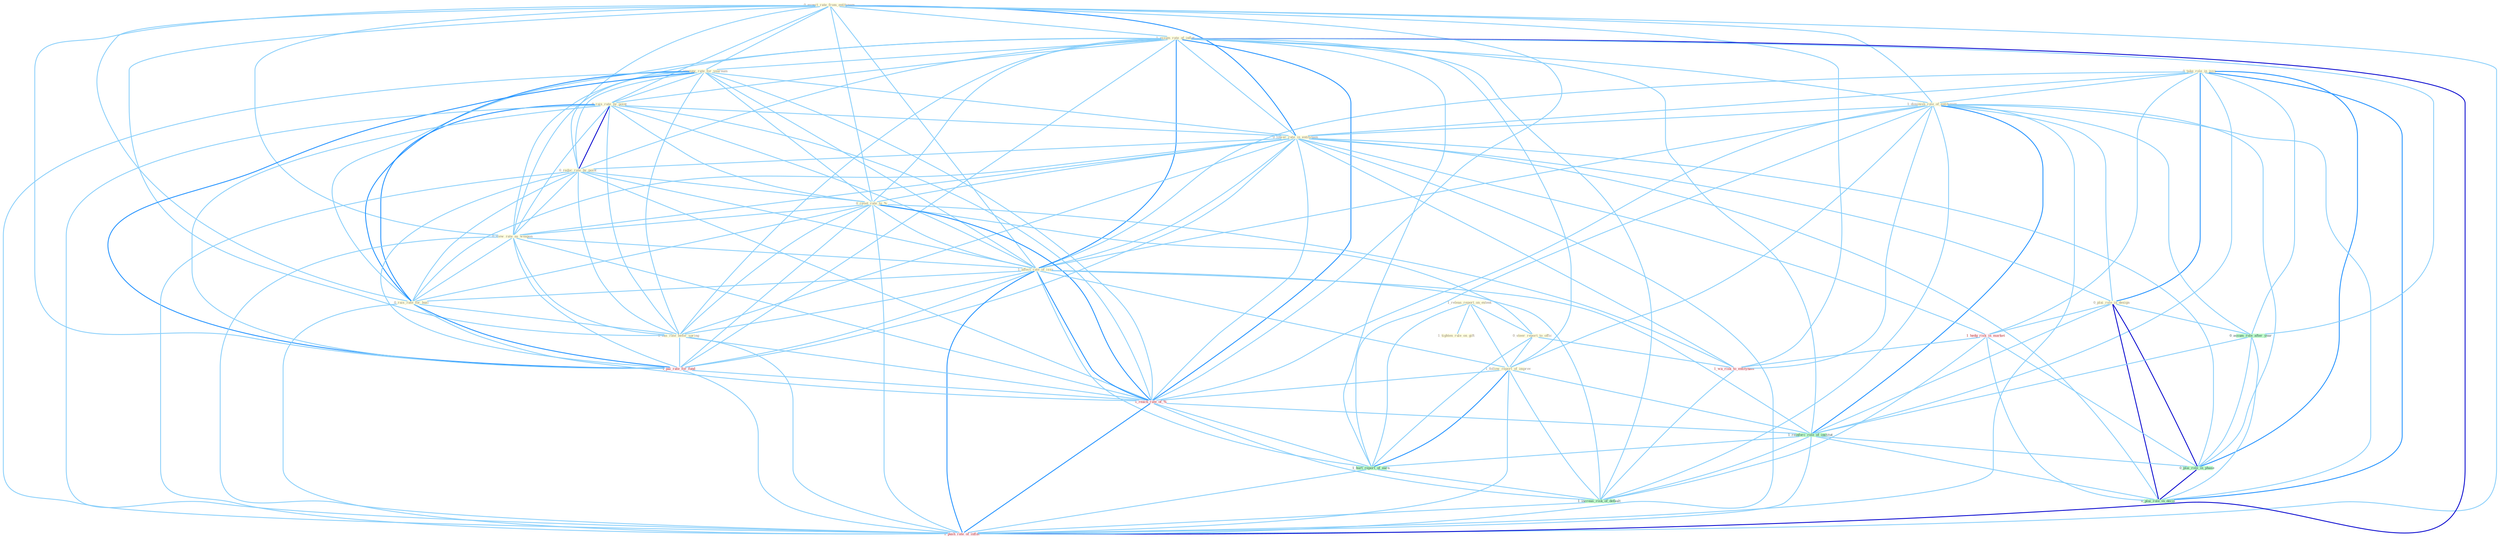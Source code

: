 Graph G{ 
    node
    [shape=polygon,style=filled,width=.5,height=.06,color="#BDFCC9",fixedsize=true,fontsize=4,
    fontcolor="#2f4f4f"];
    {node
    [color="#ffffe0", fontcolor="#8b7d6b"] "0_expect_rate_from_entitynam " "0_take_role_in_issu " "1_assum_rate_of_inflat " "1_announc_rate_for_yearnum " "0_rais_rate_by_point " "1_diminish_role_of_entitynam " "0_lower_rate_in_entitynam " "0_reduc_rate_by_point " "1_releas_report_on_extent " "0_reset_rate_to_% " "0_view_rate_as_weapon " "1_tighten_rule_on_gift " "1_affect_rate_of_issu " "0_steer_report_to_offic " "1_follow_report_of_improv " "0_rais_rate_for_busi " "0_eas_rate_befor_spring " "0_plai_role_in_design "}
{node [color="#fff0f5", fontcolor="#b22222"] "1_hedg_risk_in_market " "1_pai_rate_for_fund " "1_reach_rate_of_% " "1_wa_risk_to_entitynam " "1_push_rate_of_inflat "}
edge [color="#B0E2FF"];

	"0_expect_rate_from_entitynam " -- "1_assum_rate_of_inflat " [w="1", color="#87cefa" ];
	"0_expect_rate_from_entitynam " -- "1_announc_rate_for_yearnum " [w="1", color="#87cefa" ];
	"0_expect_rate_from_entitynam " -- "0_rais_rate_by_point " [w="1", color="#87cefa" ];
	"0_expect_rate_from_entitynam " -- "1_diminish_role_of_entitynam " [w="1", color="#87cefa" ];
	"0_expect_rate_from_entitynam " -- "0_lower_rate_in_entitynam " [w="2", color="#1e90ff" , len=0.8];
	"0_expect_rate_from_entitynam " -- "0_reduc_rate_by_point " [w="1", color="#87cefa" ];
	"0_expect_rate_from_entitynam " -- "0_reset_rate_to_% " [w="1", color="#87cefa" ];
	"0_expect_rate_from_entitynam " -- "0_view_rate_as_weapon " [w="1", color="#87cefa" ];
	"0_expect_rate_from_entitynam " -- "1_affect_rate_of_issu " [w="1", color="#87cefa" ];
	"0_expect_rate_from_entitynam " -- "0_rais_rate_for_busi " [w="1", color="#87cefa" ];
	"0_expect_rate_from_entitynam " -- "0_eas_rate_befor_spring " [w="1", color="#87cefa" ];
	"0_expect_rate_from_entitynam " -- "1_pai_rate_for_fund " [w="1", color="#87cefa" ];
	"0_expect_rate_from_entitynam " -- "1_reach_rate_of_% " [w="1", color="#87cefa" ];
	"0_expect_rate_from_entitynam " -- "1_wa_risk_to_entitynam " [w="1", color="#87cefa" ];
	"0_expect_rate_from_entitynam " -- "1_push_rate_of_inflat " [w="1", color="#87cefa" ];
	"0_take_role_in_issu " -- "1_diminish_role_of_entitynam " [w="1", color="#87cefa" ];
	"0_take_role_in_issu " -- "0_lower_rate_in_entitynam " [w="1", color="#87cefa" ];
	"0_take_role_in_issu " -- "1_affect_rate_of_issu " [w="1", color="#87cefa" ];
	"0_take_role_in_issu " -- "0_plai_role_in_design " [w="2", color="#1e90ff" , len=0.8];
	"0_take_role_in_issu " -- "0_assum_role_after_year " [w="1", color="#87cefa" ];
	"0_take_role_in_issu " -- "1_hedg_risk_in_market " [w="1", color="#87cefa" ];
	"0_take_role_in_issu " -- "1_reinforc_role_of_institut " [w="1", color="#87cefa" ];
	"0_take_role_in_issu " -- "0_plai_role_in_phase " [w="2", color="#1e90ff" , len=0.8];
	"0_take_role_in_issu " -- "0_plai_role_in_decis " [w="2", color="#1e90ff" , len=0.8];
	"1_assum_rate_of_inflat " -- "1_announc_rate_for_yearnum " [w="1", color="#87cefa" ];
	"1_assum_rate_of_inflat " -- "0_rais_rate_by_point " [w="1", color="#87cefa" ];
	"1_assum_rate_of_inflat " -- "1_diminish_role_of_entitynam " [w="1", color="#87cefa" ];
	"1_assum_rate_of_inflat " -- "0_lower_rate_in_entitynam " [w="1", color="#87cefa" ];
	"1_assum_rate_of_inflat " -- "0_reduc_rate_by_point " [w="1", color="#87cefa" ];
	"1_assum_rate_of_inflat " -- "0_reset_rate_to_% " [w="1", color="#87cefa" ];
	"1_assum_rate_of_inflat " -- "0_view_rate_as_weapon " [w="1", color="#87cefa" ];
	"1_assum_rate_of_inflat " -- "1_affect_rate_of_issu " [w="2", color="#1e90ff" , len=0.8];
	"1_assum_rate_of_inflat " -- "1_follow_report_of_improv " [w="1", color="#87cefa" ];
	"1_assum_rate_of_inflat " -- "0_rais_rate_for_busi " [w="1", color="#87cefa" ];
	"1_assum_rate_of_inflat " -- "0_eas_rate_befor_spring " [w="1", color="#87cefa" ];
	"1_assum_rate_of_inflat " -- "0_assum_role_after_year " [w="1", color="#87cefa" ];
	"1_assum_rate_of_inflat " -- "1_pai_rate_for_fund " [w="1", color="#87cefa" ];
	"1_assum_rate_of_inflat " -- "1_reach_rate_of_% " [w="2", color="#1e90ff" , len=0.8];
	"1_assum_rate_of_inflat " -- "1_reinforc_role_of_institut " [w="1", color="#87cefa" ];
	"1_assum_rate_of_inflat " -- "1_hurt_report_of_earn " [w="1", color="#87cefa" ];
	"1_assum_rate_of_inflat " -- "1_increas_risk_of_default " [w="1", color="#87cefa" ];
	"1_assum_rate_of_inflat " -- "1_push_rate_of_inflat " [w="3", color="#0000cd" , len=0.6];
	"1_announc_rate_for_yearnum " -- "0_rais_rate_by_point " [w="1", color="#87cefa" ];
	"1_announc_rate_for_yearnum " -- "0_lower_rate_in_entitynam " [w="1", color="#87cefa" ];
	"1_announc_rate_for_yearnum " -- "0_reduc_rate_by_point " [w="1", color="#87cefa" ];
	"1_announc_rate_for_yearnum " -- "0_reset_rate_to_% " [w="1", color="#87cefa" ];
	"1_announc_rate_for_yearnum " -- "0_view_rate_as_weapon " [w="1", color="#87cefa" ];
	"1_announc_rate_for_yearnum " -- "1_affect_rate_of_issu " [w="1", color="#87cefa" ];
	"1_announc_rate_for_yearnum " -- "0_rais_rate_for_busi " [w="2", color="#1e90ff" , len=0.8];
	"1_announc_rate_for_yearnum " -- "0_eas_rate_befor_spring " [w="1", color="#87cefa" ];
	"1_announc_rate_for_yearnum " -- "1_pai_rate_for_fund " [w="2", color="#1e90ff" , len=0.8];
	"1_announc_rate_for_yearnum " -- "1_reach_rate_of_% " [w="1", color="#87cefa" ];
	"1_announc_rate_for_yearnum " -- "1_push_rate_of_inflat " [w="1", color="#87cefa" ];
	"0_rais_rate_by_point " -- "0_lower_rate_in_entitynam " [w="1", color="#87cefa" ];
	"0_rais_rate_by_point " -- "0_reduc_rate_by_point " [w="3", color="#0000cd" , len=0.6];
	"0_rais_rate_by_point " -- "0_reset_rate_to_% " [w="1", color="#87cefa" ];
	"0_rais_rate_by_point " -- "0_view_rate_as_weapon " [w="1", color="#87cefa" ];
	"0_rais_rate_by_point " -- "1_affect_rate_of_issu " [w="1", color="#87cefa" ];
	"0_rais_rate_by_point " -- "0_rais_rate_for_busi " [w="2", color="#1e90ff" , len=0.8];
	"0_rais_rate_by_point " -- "0_eas_rate_befor_spring " [w="1", color="#87cefa" ];
	"0_rais_rate_by_point " -- "1_pai_rate_for_fund " [w="1", color="#87cefa" ];
	"0_rais_rate_by_point " -- "1_reach_rate_of_% " [w="1", color="#87cefa" ];
	"0_rais_rate_by_point " -- "1_push_rate_of_inflat " [w="1", color="#87cefa" ];
	"1_diminish_role_of_entitynam " -- "0_lower_rate_in_entitynam " [w="1", color="#87cefa" ];
	"1_diminish_role_of_entitynam " -- "1_affect_rate_of_issu " [w="1", color="#87cefa" ];
	"1_diminish_role_of_entitynam " -- "1_follow_report_of_improv " [w="1", color="#87cefa" ];
	"1_diminish_role_of_entitynam " -- "0_plai_role_in_design " [w="1", color="#87cefa" ];
	"1_diminish_role_of_entitynam " -- "0_assum_role_after_year " [w="1", color="#87cefa" ];
	"1_diminish_role_of_entitynam " -- "1_reach_rate_of_% " [w="1", color="#87cefa" ];
	"1_diminish_role_of_entitynam " -- "1_reinforc_role_of_institut " [w="2", color="#1e90ff" , len=0.8];
	"1_diminish_role_of_entitynam " -- "1_wa_risk_to_entitynam " [w="1", color="#87cefa" ];
	"1_diminish_role_of_entitynam " -- "0_plai_role_in_phase " [w="1", color="#87cefa" ];
	"1_diminish_role_of_entitynam " -- "1_hurt_report_of_earn " [w="1", color="#87cefa" ];
	"1_diminish_role_of_entitynam " -- "1_increas_risk_of_default " [w="1", color="#87cefa" ];
	"1_diminish_role_of_entitynam " -- "0_plai_role_in_decis " [w="1", color="#87cefa" ];
	"1_diminish_role_of_entitynam " -- "1_push_rate_of_inflat " [w="1", color="#87cefa" ];
	"0_lower_rate_in_entitynam " -- "0_reduc_rate_by_point " [w="1", color="#87cefa" ];
	"0_lower_rate_in_entitynam " -- "0_reset_rate_to_% " [w="1", color="#87cefa" ];
	"0_lower_rate_in_entitynam " -- "0_view_rate_as_weapon " [w="1", color="#87cefa" ];
	"0_lower_rate_in_entitynam " -- "1_affect_rate_of_issu " [w="1", color="#87cefa" ];
	"0_lower_rate_in_entitynam " -- "0_rais_rate_for_busi " [w="1", color="#87cefa" ];
	"0_lower_rate_in_entitynam " -- "0_eas_rate_befor_spring " [w="1", color="#87cefa" ];
	"0_lower_rate_in_entitynam " -- "0_plai_role_in_design " [w="1", color="#87cefa" ];
	"0_lower_rate_in_entitynam " -- "1_hedg_risk_in_market " [w="1", color="#87cefa" ];
	"0_lower_rate_in_entitynam " -- "1_pai_rate_for_fund " [w="1", color="#87cefa" ];
	"0_lower_rate_in_entitynam " -- "1_reach_rate_of_% " [w="1", color="#87cefa" ];
	"0_lower_rate_in_entitynam " -- "1_wa_risk_to_entitynam " [w="1", color="#87cefa" ];
	"0_lower_rate_in_entitynam " -- "0_plai_role_in_phase " [w="1", color="#87cefa" ];
	"0_lower_rate_in_entitynam " -- "0_plai_role_in_decis " [w="1", color="#87cefa" ];
	"0_lower_rate_in_entitynam " -- "1_push_rate_of_inflat " [w="1", color="#87cefa" ];
	"0_reduc_rate_by_point " -- "0_reset_rate_to_% " [w="1", color="#87cefa" ];
	"0_reduc_rate_by_point " -- "0_view_rate_as_weapon " [w="1", color="#87cefa" ];
	"0_reduc_rate_by_point " -- "1_affect_rate_of_issu " [w="1", color="#87cefa" ];
	"0_reduc_rate_by_point " -- "0_rais_rate_for_busi " [w="1", color="#87cefa" ];
	"0_reduc_rate_by_point " -- "0_eas_rate_befor_spring " [w="1", color="#87cefa" ];
	"0_reduc_rate_by_point " -- "1_pai_rate_for_fund " [w="1", color="#87cefa" ];
	"0_reduc_rate_by_point " -- "1_reach_rate_of_% " [w="1", color="#87cefa" ];
	"0_reduc_rate_by_point " -- "1_push_rate_of_inflat " [w="1", color="#87cefa" ];
	"1_releas_report_on_extent " -- "1_tighten_rule_on_gift " [w="1", color="#87cefa" ];
	"1_releas_report_on_extent " -- "0_steer_report_to_offic " [w="1", color="#87cefa" ];
	"1_releas_report_on_extent " -- "1_follow_report_of_improv " [w="1", color="#87cefa" ];
	"1_releas_report_on_extent " -- "1_hurt_report_of_earn " [w="1", color="#87cefa" ];
	"0_reset_rate_to_% " -- "0_view_rate_as_weapon " [w="1", color="#87cefa" ];
	"0_reset_rate_to_% " -- "1_affect_rate_of_issu " [w="1", color="#87cefa" ];
	"0_reset_rate_to_% " -- "0_steer_report_to_offic " [w="1", color="#87cefa" ];
	"0_reset_rate_to_% " -- "0_rais_rate_for_busi " [w="1", color="#87cefa" ];
	"0_reset_rate_to_% " -- "0_eas_rate_befor_spring " [w="1", color="#87cefa" ];
	"0_reset_rate_to_% " -- "1_pai_rate_for_fund " [w="1", color="#87cefa" ];
	"0_reset_rate_to_% " -- "1_reach_rate_of_% " [w="2", color="#1e90ff" , len=0.8];
	"0_reset_rate_to_% " -- "1_wa_risk_to_entitynam " [w="1", color="#87cefa" ];
	"0_reset_rate_to_% " -- "1_push_rate_of_inflat " [w="1", color="#87cefa" ];
	"0_view_rate_as_weapon " -- "1_affect_rate_of_issu " [w="1", color="#87cefa" ];
	"0_view_rate_as_weapon " -- "0_rais_rate_for_busi " [w="1", color="#87cefa" ];
	"0_view_rate_as_weapon " -- "0_eas_rate_befor_spring " [w="1", color="#87cefa" ];
	"0_view_rate_as_weapon " -- "1_pai_rate_for_fund " [w="1", color="#87cefa" ];
	"0_view_rate_as_weapon " -- "1_reach_rate_of_% " [w="1", color="#87cefa" ];
	"0_view_rate_as_weapon " -- "1_push_rate_of_inflat " [w="1", color="#87cefa" ];
	"1_affect_rate_of_issu " -- "1_follow_report_of_improv " [w="1", color="#87cefa" ];
	"1_affect_rate_of_issu " -- "0_rais_rate_for_busi " [w="1", color="#87cefa" ];
	"1_affect_rate_of_issu " -- "0_eas_rate_befor_spring " [w="1", color="#87cefa" ];
	"1_affect_rate_of_issu " -- "1_pai_rate_for_fund " [w="1", color="#87cefa" ];
	"1_affect_rate_of_issu " -- "1_reach_rate_of_% " [w="2", color="#1e90ff" , len=0.8];
	"1_affect_rate_of_issu " -- "1_reinforc_role_of_institut " [w="1", color="#87cefa" ];
	"1_affect_rate_of_issu " -- "1_hurt_report_of_earn " [w="1", color="#87cefa" ];
	"1_affect_rate_of_issu " -- "1_increas_risk_of_default " [w="1", color="#87cefa" ];
	"1_affect_rate_of_issu " -- "1_push_rate_of_inflat " [w="2", color="#1e90ff" , len=0.8];
	"0_steer_report_to_offic " -- "1_follow_report_of_improv " [w="1", color="#87cefa" ];
	"0_steer_report_to_offic " -- "1_wa_risk_to_entitynam " [w="1", color="#87cefa" ];
	"0_steer_report_to_offic " -- "1_hurt_report_of_earn " [w="1", color="#87cefa" ];
	"1_follow_report_of_improv " -- "1_reach_rate_of_% " [w="1", color="#87cefa" ];
	"1_follow_report_of_improv " -- "1_reinforc_role_of_institut " [w="1", color="#87cefa" ];
	"1_follow_report_of_improv " -- "1_hurt_report_of_earn " [w="2", color="#1e90ff" , len=0.8];
	"1_follow_report_of_improv " -- "1_increas_risk_of_default " [w="1", color="#87cefa" ];
	"1_follow_report_of_improv " -- "1_push_rate_of_inflat " [w="1", color="#87cefa" ];
	"0_rais_rate_for_busi " -- "0_eas_rate_befor_spring " [w="1", color="#87cefa" ];
	"0_rais_rate_for_busi " -- "1_pai_rate_for_fund " [w="2", color="#1e90ff" , len=0.8];
	"0_rais_rate_for_busi " -- "1_reach_rate_of_% " [w="1", color="#87cefa" ];
	"0_rais_rate_for_busi " -- "1_push_rate_of_inflat " [w="1", color="#87cefa" ];
	"0_eas_rate_befor_spring " -- "1_pai_rate_for_fund " [w="1", color="#87cefa" ];
	"0_eas_rate_befor_spring " -- "1_reach_rate_of_% " [w="1", color="#87cefa" ];
	"0_eas_rate_befor_spring " -- "1_push_rate_of_inflat " [w="1", color="#87cefa" ];
	"0_plai_role_in_design " -- "0_assum_role_after_year " [w="1", color="#87cefa" ];
	"0_plai_role_in_design " -- "1_hedg_risk_in_market " [w="1", color="#87cefa" ];
	"0_plai_role_in_design " -- "1_reinforc_role_of_institut " [w="1", color="#87cefa" ];
	"0_plai_role_in_design " -- "0_plai_role_in_phase " [w="3", color="#0000cd" , len=0.6];
	"0_plai_role_in_design " -- "0_plai_role_in_decis " [w="3", color="#0000cd" , len=0.6];
	"0_assum_role_after_year " -- "1_reinforc_role_of_institut " [w="1", color="#87cefa" ];
	"0_assum_role_after_year " -- "0_plai_role_in_phase " [w="1", color="#87cefa" ];
	"0_assum_role_after_year " -- "0_plai_role_in_decis " [w="1", color="#87cefa" ];
	"1_hedg_risk_in_market " -- "1_wa_risk_to_entitynam " [w="1", color="#87cefa" ];
	"1_hedg_risk_in_market " -- "0_plai_role_in_phase " [w="1", color="#87cefa" ];
	"1_hedg_risk_in_market " -- "1_increas_risk_of_default " [w="1", color="#87cefa" ];
	"1_hedg_risk_in_market " -- "0_plai_role_in_decis " [w="1", color="#87cefa" ];
	"1_pai_rate_for_fund " -- "1_reach_rate_of_% " [w="1", color="#87cefa" ];
	"1_pai_rate_for_fund " -- "1_push_rate_of_inflat " [w="1", color="#87cefa" ];
	"1_reach_rate_of_% " -- "1_reinforc_role_of_institut " [w="1", color="#87cefa" ];
	"1_reach_rate_of_% " -- "1_hurt_report_of_earn " [w="1", color="#87cefa" ];
	"1_reach_rate_of_% " -- "1_increas_risk_of_default " [w="1", color="#87cefa" ];
	"1_reach_rate_of_% " -- "1_push_rate_of_inflat " [w="2", color="#1e90ff" , len=0.8];
	"1_reinforc_role_of_institut " -- "0_plai_role_in_phase " [w="1", color="#87cefa" ];
	"1_reinforc_role_of_institut " -- "1_hurt_report_of_earn " [w="1", color="#87cefa" ];
	"1_reinforc_role_of_institut " -- "1_increas_risk_of_default " [w="1", color="#87cefa" ];
	"1_reinforc_role_of_institut " -- "0_plai_role_in_decis " [w="1", color="#87cefa" ];
	"1_reinforc_role_of_institut " -- "1_push_rate_of_inflat " [w="1", color="#87cefa" ];
	"1_wa_risk_to_entitynam " -- "1_increas_risk_of_default " [w="1", color="#87cefa" ];
	"0_plai_role_in_phase " -- "0_plai_role_in_decis " [w="3", color="#0000cd" , len=0.6];
	"1_hurt_report_of_earn " -- "1_increas_risk_of_default " [w="1", color="#87cefa" ];
	"1_hurt_report_of_earn " -- "1_push_rate_of_inflat " [w="1", color="#87cefa" ];
	"1_increas_risk_of_default " -- "1_push_rate_of_inflat " [w="1", color="#87cefa" ];
}